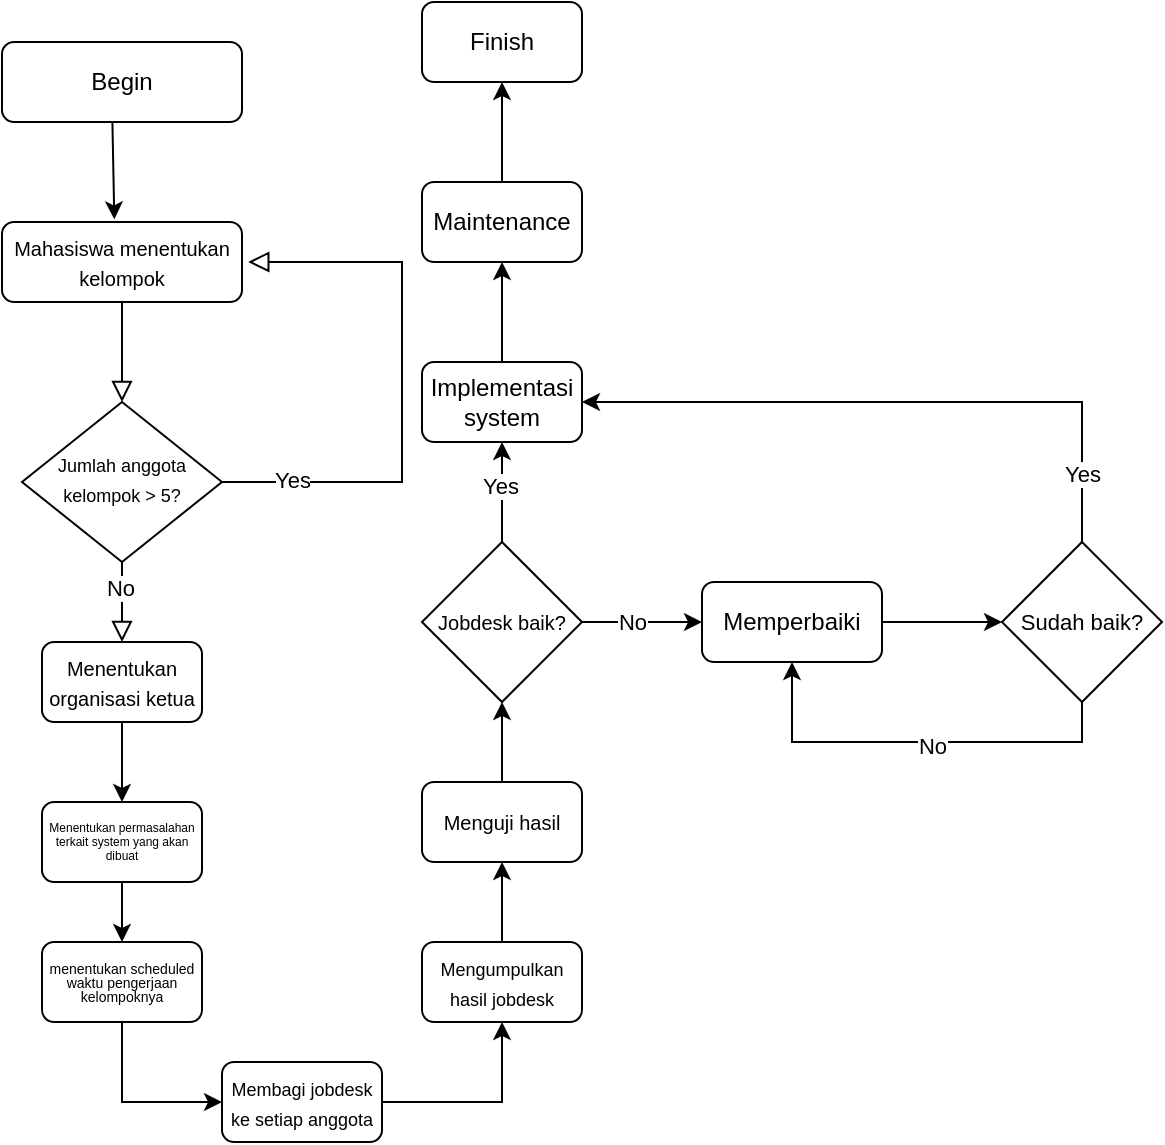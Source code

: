 <mxfile version="21.7.2" type="github">
  <diagram id="C5RBs43oDa-KdzZeNtuy" name="Page-1">
    <mxGraphModel dx="1296" dy="1852" grid="1" gridSize="10" guides="1" tooltips="1" connect="1" arrows="1" fold="1" page="1" pageScale="1" pageWidth="827" pageHeight="1169" math="0" shadow="0">
      <root>
        <mxCell id="WIyWlLk6GJQsqaUBKTNV-0" />
        <mxCell id="WIyWlLk6GJQsqaUBKTNV-1" parent="WIyWlLk6GJQsqaUBKTNV-0" />
        <mxCell id="WIyWlLk6GJQsqaUBKTNV-2" value="" style="rounded=0;html=1;jettySize=auto;orthogonalLoop=1;fontSize=11;endArrow=block;endFill=0;endSize=8;strokeWidth=1;shadow=0;labelBackgroundColor=none;edgeStyle=orthogonalEdgeStyle;" parent="WIyWlLk6GJQsqaUBKTNV-1" source="WIyWlLk6GJQsqaUBKTNV-3" target="WIyWlLk6GJQsqaUBKTNV-6" edge="1">
          <mxGeometry relative="1" as="geometry" />
        </mxCell>
        <mxCell id="WIyWlLk6GJQsqaUBKTNV-3" value="&lt;font style=&quot;font-size: 10px;&quot;&gt;Mahasiswa menentukan kelompok&lt;/font&gt;" style="rounded=1;whiteSpace=wrap;html=1;fontSize=12;glass=0;strokeWidth=1;shadow=0;" parent="WIyWlLk6GJQsqaUBKTNV-1" vertex="1">
          <mxGeometry x="160" y="80" width="120" height="40" as="geometry" />
        </mxCell>
        <mxCell id="WIyWlLk6GJQsqaUBKTNV-4" value="" style="rounded=0;html=1;jettySize=auto;orthogonalLoop=1;fontSize=11;endArrow=block;endFill=0;endSize=8;strokeWidth=1;shadow=0;labelBackgroundColor=none;edgeStyle=orthogonalEdgeStyle;" parent="WIyWlLk6GJQsqaUBKTNV-1" source="WIyWlLk6GJQsqaUBKTNV-6" edge="1">
          <mxGeometry y="20" relative="1" as="geometry">
            <mxPoint as="offset" />
            <mxPoint x="220" y="290" as="targetPoint" />
          </mxGeometry>
        </mxCell>
        <mxCell id="pmjbQkPW_iyVkuh_OXgF-6" value="No" style="edgeLabel;html=1;align=center;verticalAlign=middle;resizable=0;points=[];" vertex="1" connectable="0" parent="WIyWlLk6GJQsqaUBKTNV-4">
          <mxGeometry x="-0.368" y="-1" relative="1" as="geometry">
            <mxPoint as="offset" />
          </mxGeometry>
        </mxCell>
        <mxCell id="WIyWlLk6GJQsqaUBKTNV-5" value="" style="edgeStyle=orthogonalEdgeStyle;rounded=0;html=1;jettySize=auto;orthogonalLoop=1;fontSize=11;endArrow=block;endFill=0;endSize=8;strokeWidth=1;shadow=0;labelBackgroundColor=none;entryX=1.026;entryY=0.5;entryDx=0;entryDy=0;entryPerimeter=0;" parent="WIyWlLk6GJQsqaUBKTNV-1" source="WIyWlLk6GJQsqaUBKTNV-6" target="WIyWlLk6GJQsqaUBKTNV-3" edge="1">
          <mxGeometry y="10" relative="1" as="geometry">
            <mxPoint as="offset" />
            <mxPoint x="340" y="100" as="targetPoint" />
            <Array as="points">
              <mxPoint x="360" y="210" />
              <mxPoint x="360" y="100" />
            </Array>
          </mxGeometry>
        </mxCell>
        <mxCell id="pmjbQkPW_iyVkuh_OXgF-5" value="Yes" style="edgeLabel;html=1;align=center;verticalAlign=middle;resizable=0;points=[];" vertex="1" connectable="0" parent="WIyWlLk6GJQsqaUBKTNV-5">
          <mxGeometry x="-0.75" y="1" relative="1" as="geometry">
            <mxPoint as="offset" />
          </mxGeometry>
        </mxCell>
        <mxCell id="WIyWlLk6GJQsqaUBKTNV-6" value="&lt;font style=&quot;font-size: 9px;&quot;&gt;Jumlah anggota kelompok &amp;gt; 5?&lt;/font&gt;" style="rhombus;whiteSpace=wrap;html=1;shadow=0;fontFamily=Helvetica;fontSize=12;align=center;strokeWidth=1;spacing=6;spacingTop=-4;" parent="WIyWlLk6GJQsqaUBKTNV-1" vertex="1">
          <mxGeometry x="170" y="170" width="100" height="80" as="geometry" />
        </mxCell>
        <mxCell id="pmjbQkPW_iyVkuh_OXgF-0" value="Begin" style="rounded=1;whiteSpace=wrap;html=1;fontSize=12;glass=0;strokeWidth=1;shadow=0;" vertex="1" parent="WIyWlLk6GJQsqaUBKTNV-1">
          <mxGeometry x="160" y="-10" width="120" height="40" as="geometry" />
        </mxCell>
        <mxCell id="pmjbQkPW_iyVkuh_OXgF-1" value="" style="endArrow=classic;html=1;rounded=0;exitX=0.46;exitY=0.997;exitDx=0;exitDy=0;exitPerimeter=0;entryX=0.468;entryY=-0.034;entryDx=0;entryDy=0;entryPerimeter=0;" edge="1" parent="WIyWlLk6GJQsqaUBKTNV-1" source="pmjbQkPW_iyVkuh_OXgF-0" target="WIyWlLk6GJQsqaUBKTNV-3">
          <mxGeometry width="50" height="50" relative="1" as="geometry">
            <mxPoint x="320" y="70" as="sourcePoint" />
            <mxPoint x="370" y="20" as="targetPoint" />
          </mxGeometry>
        </mxCell>
        <mxCell id="pmjbQkPW_iyVkuh_OXgF-4" value="&lt;font style=&quot;font-size: 10px;&quot;&gt;Menentukan organisasi ketua&lt;/font&gt;" style="rounded=1;whiteSpace=wrap;html=1;" vertex="1" parent="WIyWlLk6GJQsqaUBKTNV-1">
          <mxGeometry x="180" y="290" width="80" height="40" as="geometry" />
        </mxCell>
        <mxCell id="pmjbQkPW_iyVkuh_OXgF-7" value="" style="endArrow=classic;html=1;rounded=0;exitX=0.5;exitY=1;exitDx=0;exitDy=0;" edge="1" parent="WIyWlLk6GJQsqaUBKTNV-1" source="pmjbQkPW_iyVkuh_OXgF-4">
          <mxGeometry width="50" height="50" relative="1" as="geometry">
            <mxPoint x="220" y="400" as="sourcePoint" />
            <mxPoint x="220" y="370" as="targetPoint" />
          </mxGeometry>
        </mxCell>
        <mxCell id="pmjbQkPW_iyVkuh_OXgF-8" value="&lt;p style=&quot;line-height: 120%; font-size: 6px;&quot;&gt;&lt;font style=&quot;font-size: 6px;&quot;&gt;Menentukan permasalahan terkait system yang akan dibuat&lt;/font&gt;&lt;/p&gt;" style="rounded=1;whiteSpace=wrap;html=1;" vertex="1" parent="WIyWlLk6GJQsqaUBKTNV-1">
          <mxGeometry x="180" y="370" width="80" height="40" as="geometry" />
        </mxCell>
        <mxCell id="pmjbQkPW_iyVkuh_OXgF-9" style="edgeStyle=orthogonalEdgeStyle;rounded=0;orthogonalLoop=1;jettySize=auto;html=1;exitX=0.5;exitY=1;exitDx=0;exitDy=0;" edge="1" parent="WIyWlLk6GJQsqaUBKTNV-1" source="pmjbQkPW_iyVkuh_OXgF-8" target="pmjbQkPW_iyVkuh_OXgF-8">
          <mxGeometry relative="1" as="geometry" />
        </mxCell>
        <mxCell id="pmjbQkPW_iyVkuh_OXgF-10" value="" style="endArrow=classic;html=1;rounded=0;exitX=0.5;exitY=1;exitDx=0;exitDy=0;" edge="1" parent="WIyWlLk6GJQsqaUBKTNV-1" source="pmjbQkPW_iyVkuh_OXgF-8" target="pmjbQkPW_iyVkuh_OXgF-11">
          <mxGeometry width="50" height="50" relative="1" as="geometry">
            <mxPoint x="260" y="460" as="sourcePoint" />
            <mxPoint x="220" y="460" as="targetPoint" />
          </mxGeometry>
        </mxCell>
        <mxCell id="pmjbQkPW_iyVkuh_OXgF-11" value="&lt;p style=&quot;line-height: 100%; font-size: 7px;&quot;&gt;&lt;font style=&quot;font-size: 7px;&quot;&gt;menentukan scheduled waktu pengerjaan kelompoknya&lt;/font&gt;&lt;/p&gt;" style="rounded=1;whiteSpace=wrap;html=1;" vertex="1" parent="WIyWlLk6GJQsqaUBKTNV-1">
          <mxGeometry x="180" y="440" width="80" height="40" as="geometry" />
        </mxCell>
        <mxCell id="pmjbQkPW_iyVkuh_OXgF-13" value="" style="endArrow=classic;html=1;rounded=0;exitX=0.5;exitY=1;exitDx=0;exitDy=0;" edge="1" parent="WIyWlLk6GJQsqaUBKTNV-1" source="pmjbQkPW_iyVkuh_OXgF-11" target="pmjbQkPW_iyVkuh_OXgF-14">
          <mxGeometry width="50" height="50" relative="1" as="geometry">
            <mxPoint x="270" y="470" as="sourcePoint" />
            <mxPoint x="280" y="520" as="targetPoint" />
            <Array as="points">
              <mxPoint x="220" y="520" />
            </Array>
          </mxGeometry>
        </mxCell>
        <mxCell id="pmjbQkPW_iyVkuh_OXgF-14" value="&lt;font style=&quot;font-size: 9px;&quot;&gt;Membagi jobdesk ke setiap anggota&lt;/font&gt;" style="rounded=1;whiteSpace=wrap;html=1;" vertex="1" parent="WIyWlLk6GJQsqaUBKTNV-1">
          <mxGeometry x="270" y="500" width="80" height="40" as="geometry" />
        </mxCell>
        <mxCell id="pmjbQkPW_iyVkuh_OXgF-18" style="edgeStyle=orthogonalEdgeStyle;rounded=0;orthogonalLoop=1;jettySize=auto;html=1;entryX=0.5;entryY=1;entryDx=0;entryDy=0;" edge="1" parent="WIyWlLk6GJQsqaUBKTNV-1" source="pmjbQkPW_iyVkuh_OXgF-15" target="pmjbQkPW_iyVkuh_OXgF-17">
          <mxGeometry relative="1" as="geometry" />
        </mxCell>
        <mxCell id="pmjbQkPW_iyVkuh_OXgF-15" value="&lt;font style=&quot;font-size: 9px;&quot;&gt;Mengumpulkan hasil jobdesk&lt;/font&gt;" style="rounded=1;whiteSpace=wrap;html=1;" vertex="1" parent="WIyWlLk6GJQsqaUBKTNV-1">
          <mxGeometry x="370" y="440" width="80" height="40" as="geometry" />
        </mxCell>
        <mxCell id="pmjbQkPW_iyVkuh_OXgF-16" value="" style="endArrow=classic;html=1;rounded=0;exitX=1;exitY=0.5;exitDx=0;exitDy=0;entryX=0.5;entryY=1;entryDx=0;entryDy=0;" edge="1" parent="WIyWlLk6GJQsqaUBKTNV-1" source="pmjbQkPW_iyVkuh_OXgF-14" target="pmjbQkPW_iyVkuh_OXgF-15">
          <mxGeometry width="50" height="50" relative="1" as="geometry">
            <mxPoint x="370" y="540" as="sourcePoint" />
            <mxPoint x="420" y="490" as="targetPoint" />
            <Array as="points">
              <mxPoint x="410" y="520" />
            </Array>
          </mxGeometry>
        </mxCell>
        <mxCell id="pmjbQkPW_iyVkuh_OXgF-25" style="edgeStyle=orthogonalEdgeStyle;rounded=0;orthogonalLoop=1;jettySize=auto;html=1;entryX=0.5;entryY=1;entryDx=0;entryDy=0;" edge="1" parent="WIyWlLk6GJQsqaUBKTNV-1" source="pmjbQkPW_iyVkuh_OXgF-17" target="pmjbQkPW_iyVkuh_OXgF-19">
          <mxGeometry relative="1" as="geometry" />
        </mxCell>
        <mxCell id="pmjbQkPW_iyVkuh_OXgF-17" value="&lt;font size=&quot;1&quot;&gt;Menguji hasil&lt;/font&gt;" style="rounded=1;whiteSpace=wrap;html=1;" vertex="1" parent="WIyWlLk6GJQsqaUBKTNV-1">
          <mxGeometry x="370" y="360" width="80" height="40" as="geometry" />
        </mxCell>
        <mxCell id="pmjbQkPW_iyVkuh_OXgF-21" style="edgeStyle=orthogonalEdgeStyle;rounded=0;orthogonalLoop=1;jettySize=auto;html=1;entryX=0.5;entryY=1;entryDx=0;entryDy=0;" edge="1" parent="WIyWlLk6GJQsqaUBKTNV-1" source="pmjbQkPW_iyVkuh_OXgF-19" target="pmjbQkPW_iyVkuh_OXgF-20">
          <mxGeometry relative="1" as="geometry" />
        </mxCell>
        <mxCell id="pmjbQkPW_iyVkuh_OXgF-22" value="Yes" style="edgeLabel;html=1;align=center;verticalAlign=middle;resizable=0;points=[];" vertex="1" connectable="0" parent="pmjbQkPW_iyVkuh_OXgF-21">
          <mxGeometry x="0.138" y="1" relative="1" as="geometry">
            <mxPoint as="offset" />
          </mxGeometry>
        </mxCell>
        <mxCell id="pmjbQkPW_iyVkuh_OXgF-27" style="edgeStyle=orthogonalEdgeStyle;rounded=0;orthogonalLoop=1;jettySize=auto;html=1;entryX=0;entryY=0.5;entryDx=0;entryDy=0;" edge="1" parent="WIyWlLk6GJQsqaUBKTNV-1" source="pmjbQkPW_iyVkuh_OXgF-19" target="pmjbQkPW_iyVkuh_OXgF-26">
          <mxGeometry relative="1" as="geometry" />
        </mxCell>
        <mxCell id="pmjbQkPW_iyVkuh_OXgF-28" value="No" style="edgeLabel;html=1;align=center;verticalAlign=middle;resizable=0;points=[];" vertex="1" connectable="0" parent="pmjbQkPW_iyVkuh_OXgF-27">
          <mxGeometry x="-0.164" relative="1" as="geometry">
            <mxPoint as="offset" />
          </mxGeometry>
        </mxCell>
        <mxCell id="pmjbQkPW_iyVkuh_OXgF-19" value="&lt;font style=&quot;font-size: 10px;&quot;&gt;Jobdesk baik?&lt;/font&gt;" style="rhombus;whiteSpace=wrap;html=1;" vertex="1" parent="WIyWlLk6GJQsqaUBKTNV-1">
          <mxGeometry x="370" y="240" width="80" height="80" as="geometry" />
        </mxCell>
        <mxCell id="pmjbQkPW_iyVkuh_OXgF-23" style="edgeStyle=orthogonalEdgeStyle;rounded=0;orthogonalLoop=1;jettySize=auto;html=1;" edge="1" parent="WIyWlLk6GJQsqaUBKTNV-1" source="pmjbQkPW_iyVkuh_OXgF-20" target="pmjbQkPW_iyVkuh_OXgF-24">
          <mxGeometry relative="1" as="geometry">
            <mxPoint x="410" y="90" as="targetPoint" />
          </mxGeometry>
        </mxCell>
        <mxCell id="pmjbQkPW_iyVkuh_OXgF-20" value="Implementasi system" style="rounded=1;whiteSpace=wrap;html=1;" vertex="1" parent="WIyWlLk6GJQsqaUBKTNV-1">
          <mxGeometry x="370" y="150" width="80" height="40" as="geometry" />
        </mxCell>
        <mxCell id="pmjbQkPW_iyVkuh_OXgF-39" style="edgeStyle=orthogonalEdgeStyle;rounded=0;orthogonalLoop=1;jettySize=auto;html=1;entryX=0.5;entryY=1;entryDx=0;entryDy=0;" edge="1" parent="WIyWlLk6GJQsqaUBKTNV-1" source="pmjbQkPW_iyVkuh_OXgF-24" target="pmjbQkPW_iyVkuh_OXgF-38">
          <mxGeometry relative="1" as="geometry" />
        </mxCell>
        <mxCell id="pmjbQkPW_iyVkuh_OXgF-24" value="Maintenance" style="rounded=1;whiteSpace=wrap;html=1;" vertex="1" parent="WIyWlLk6GJQsqaUBKTNV-1">
          <mxGeometry x="370" y="60" width="80" height="40" as="geometry" />
        </mxCell>
        <mxCell id="pmjbQkPW_iyVkuh_OXgF-36" style="edgeStyle=orthogonalEdgeStyle;rounded=0;orthogonalLoop=1;jettySize=auto;html=1;entryX=0;entryY=0.5;entryDx=0;entryDy=0;" edge="1" parent="WIyWlLk6GJQsqaUBKTNV-1" source="pmjbQkPW_iyVkuh_OXgF-26" target="pmjbQkPW_iyVkuh_OXgF-29">
          <mxGeometry relative="1" as="geometry" />
        </mxCell>
        <mxCell id="pmjbQkPW_iyVkuh_OXgF-26" value="Memperbaiki" style="rounded=1;whiteSpace=wrap;html=1;" vertex="1" parent="WIyWlLk6GJQsqaUBKTNV-1">
          <mxGeometry x="510" y="260" width="90" height="40" as="geometry" />
        </mxCell>
        <mxCell id="pmjbQkPW_iyVkuh_OXgF-31" style="edgeStyle=orthogonalEdgeStyle;rounded=0;orthogonalLoop=1;jettySize=auto;html=1;exitX=0.5;exitY=1;exitDx=0;exitDy=0;entryX=0.5;entryY=1;entryDx=0;entryDy=0;" edge="1" parent="WIyWlLk6GJQsqaUBKTNV-1" source="pmjbQkPW_iyVkuh_OXgF-29" target="pmjbQkPW_iyVkuh_OXgF-26">
          <mxGeometry relative="1" as="geometry">
            <mxPoint x="570" y="360" as="targetPoint" />
          </mxGeometry>
        </mxCell>
        <mxCell id="pmjbQkPW_iyVkuh_OXgF-32" value="No" style="edgeLabel;html=1;align=center;verticalAlign=middle;resizable=0;points=[];" vertex="1" connectable="0" parent="pmjbQkPW_iyVkuh_OXgF-31">
          <mxGeometry x="-0.072" y="2" relative="1" as="geometry">
            <mxPoint as="offset" />
          </mxGeometry>
        </mxCell>
        <mxCell id="pmjbQkPW_iyVkuh_OXgF-34" style="edgeStyle=orthogonalEdgeStyle;rounded=0;orthogonalLoop=1;jettySize=auto;html=1;entryX=1;entryY=0.5;entryDx=0;entryDy=0;" edge="1" parent="WIyWlLk6GJQsqaUBKTNV-1" source="pmjbQkPW_iyVkuh_OXgF-29" target="pmjbQkPW_iyVkuh_OXgF-20">
          <mxGeometry relative="1" as="geometry">
            <mxPoint x="570" y="220" as="targetPoint" />
            <Array as="points">
              <mxPoint x="700" y="170" />
            </Array>
          </mxGeometry>
        </mxCell>
        <mxCell id="pmjbQkPW_iyVkuh_OXgF-37" value="Yes" style="edgeLabel;html=1;align=center;verticalAlign=middle;resizable=0;points=[];" vertex="1" connectable="0" parent="pmjbQkPW_iyVkuh_OXgF-34">
          <mxGeometry x="-0.785" relative="1" as="geometry">
            <mxPoint as="offset" />
          </mxGeometry>
        </mxCell>
        <mxCell id="pmjbQkPW_iyVkuh_OXgF-29" value="&lt;font style=&quot;font-size: 11px;&quot;&gt;Sudah baik?&lt;/font&gt;" style="rhombus;whiteSpace=wrap;html=1;" vertex="1" parent="WIyWlLk6GJQsqaUBKTNV-1">
          <mxGeometry x="660" y="240" width="80" height="80" as="geometry" />
        </mxCell>
        <mxCell id="pmjbQkPW_iyVkuh_OXgF-38" value="Finish" style="rounded=1;whiteSpace=wrap;html=1;" vertex="1" parent="WIyWlLk6GJQsqaUBKTNV-1">
          <mxGeometry x="370" y="-30" width="80" height="40" as="geometry" />
        </mxCell>
      </root>
    </mxGraphModel>
  </diagram>
</mxfile>
